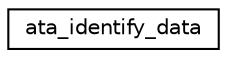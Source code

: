 digraph "Graphical Class Hierarchy"
{
 // LATEX_PDF_SIZE
  edge [fontname="Helvetica",fontsize="10",labelfontname="Helvetica",labelfontsize="10"];
  node [fontname="Helvetica",fontsize="10",shape=record];
  rankdir="LR";
  Node0 [label="ata_identify_data",height=0.2,width=0.4,color="black", fillcolor="white", style="filled",URL="$structata__identify__data.html",tooltip=" "];
}
